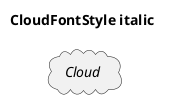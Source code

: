@startuml
'!include ../../../plantuml-styles/plantuml-ae-skinparam-ex.iuml

skinparam CloudFontStyle italic

title CloudFontStyle italic

cloud Cloud 
@enduml